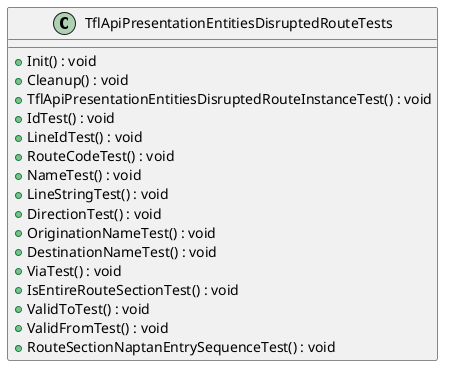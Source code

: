@startuml
class TflApiPresentationEntitiesDisruptedRouteTests {
    + Init() : void
    + Cleanup() : void
    + TflApiPresentationEntitiesDisruptedRouteInstanceTest() : void
    + IdTest() : void
    + LineIdTest() : void
    + RouteCodeTest() : void
    + NameTest() : void
    + LineStringTest() : void
    + DirectionTest() : void
    + OriginationNameTest() : void
    + DestinationNameTest() : void
    + ViaTest() : void
    + IsEntireRouteSectionTest() : void
    + ValidToTest() : void
    + ValidFromTest() : void
    + RouteSectionNaptanEntrySequenceTest() : void
}
@enduml
